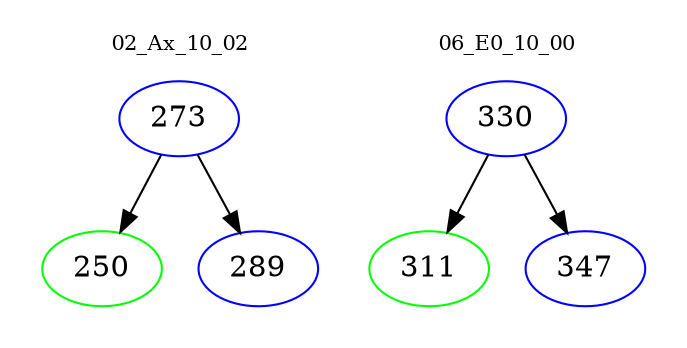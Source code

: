 digraph{
subgraph cluster_0 {
color = white
label = "02_Ax_10_02";
fontsize=10;
T0_273 [label="273", color="blue"]
T0_273 -> T0_250 [color="black"]
T0_250 [label="250", color="green"]
T0_273 -> T0_289 [color="black"]
T0_289 [label="289", color="blue"]
}
subgraph cluster_1 {
color = white
label = "06_E0_10_00";
fontsize=10;
T1_330 [label="330", color="blue"]
T1_330 -> T1_311 [color="black"]
T1_311 [label="311", color="green"]
T1_330 -> T1_347 [color="black"]
T1_347 [label="347", color="blue"]
}
}
